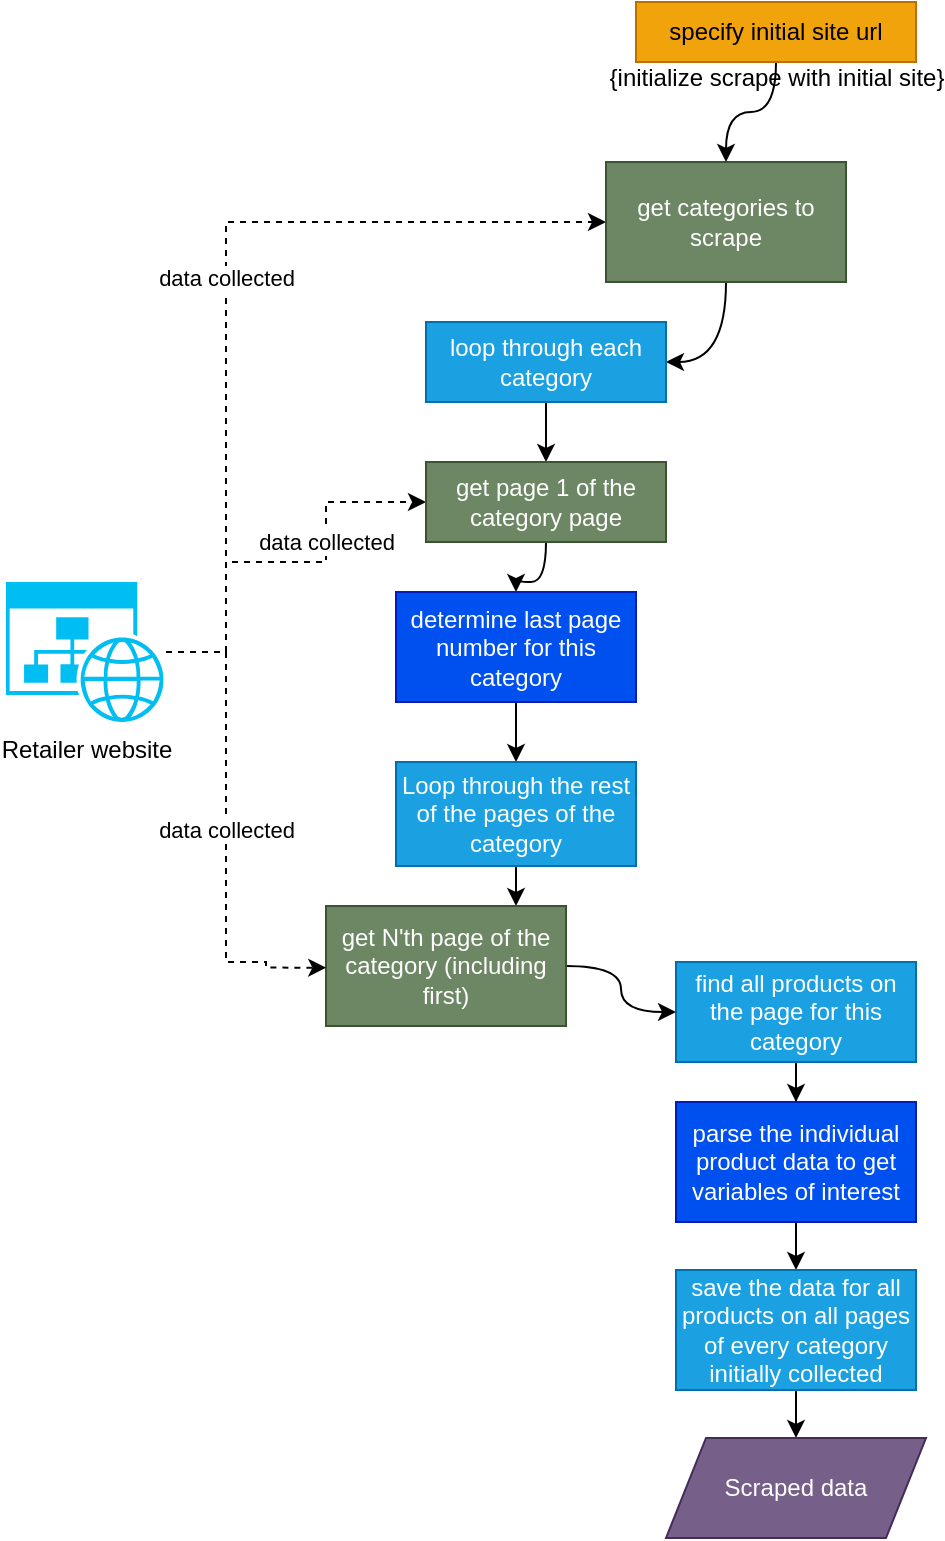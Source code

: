 <mxfile version="24.7.8">
  <diagram name="overall_map" id="vRsRPPbaaVLcXKzQXlP0">
    <mxGraphModel dx="1728" dy="1004" grid="1" gridSize="10" guides="1" tooltips="1" connect="1" arrows="1" fold="1" page="1" pageScale="1" pageWidth="850" pageHeight="1100" math="0" shadow="0">
      <root>
        <mxCell id="0" />
        <mxCell id="1" parent="0" />
        <mxCell id="OJj20zITUU0tehH8iank-43" value="data collected" style="edgeStyle=orthogonalEdgeStyle;rounded=0;orthogonalLoop=1;jettySize=auto;html=1;entryX=0;entryY=0.5;entryDx=0;entryDy=0;dashed=1;" edge="1" parent="1" source="OJj20zITUU0tehH8iank-1" target="OJj20zITUU0tehH8iank-2">
          <mxGeometry relative="1" as="geometry">
            <Array as="points">
              <mxPoint x="280" y="455" />
              <mxPoint x="280" y="240" />
            </Array>
          </mxGeometry>
        </mxCell>
        <mxCell id="OJj20zITUU0tehH8iank-45" value="data collected" style="edgeStyle=orthogonalEdgeStyle;rounded=0;orthogonalLoop=1;jettySize=auto;html=1;entryX=0;entryY=0.5;entryDx=0;entryDy=0;dashed=1;" edge="1" parent="1" source="OJj20zITUU0tehH8iank-1" target="OJj20zITUU0tehH8iank-4">
          <mxGeometry x="0.317" relative="1" as="geometry">
            <Array as="points">
              <mxPoint x="280" y="455" />
              <mxPoint x="280" y="410" />
              <mxPoint x="330" y="410" />
              <mxPoint x="330" y="380" />
            </Array>
            <mxPoint as="offset" />
          </mxGeometry>
        </mxCell>
        <mxCell id="OJj20zITUU0tehH8iank-1" value="Retailer website" style="verticalLabelPosition=bottom;html=1;verticalAlign=top;align=center;strokeColor=none;fillColor=#00BEF2;shape=mxgraph.azure.website_generic;pointerEvents=1;" vertex="1" parent="1">
          <mxGeometry x="170" y="420" width="80" height="70" as="geometry" />
        </mxCell>
        <mxCell id="OJj20zITUU0tehH8iank-46" style="edgeStyle=orthogonalEdgeStyle;rounded=0;orthogonalLoop=1;jettySize=auto;html=1;entryX=1;entryY=0.5;entryDx=0;entryDy=0;curved=1;" edge="1" parent="1" source="OJj20zITUU0tehH8iank-2" target="OJj20zITUU0tehH8iank-3">
          <mxGeometry relative="1" as="geometry" />
        </mxCell>
        <mxCell id="OJj20zITUU0tehH8iank-2" value="get categories to scrape" style="rounded=0;whiteSpace=wrap;html=1;fillColor=#6d8764;fontColor=#ffffff;strokeColor=#3A5431;" vertex="1" parent="1">
          <mxGeometry x="470" y="210" width="120" height="60" as="geometry" />
        </mxCell>
        <mxCell id="OJj20zITUU0tehH8iank-23" style="edgeStyle=orthogonalEdgeStyle;rounded=0;orthogonalLoop=1;jettySize=auto;html=1;curved=1;" edge="1" parent="1" source="OJj20zITUU0tehH8iank-3" target="OJj20zITUU0tehH8iank-4">
          <mxGeometry relative="1" as="geometry" />
        </mxCell>
        <mxCell id="OJj20zITUU0tehH8iank-3" value="loop through each category" style="rounded=0;whiteSpace=wrap;html=1;fillColor=#1ba1e2;fontColor=#ffffff;strokeColor=#006EAF;" vertex="1" parent="1">
          <mxGeometry x="380" y="290" width="120" height="40" as="geometry" />
        </mxCell>
        <mxCell id="OJj20zITUU0tehH8iank-32" style="edgeStyle=orthogonalEdgeStyle;rounded=0;orthogonalLoop=1;jettySize=auto;html=1;curved=1;" edge="1" parent="1" source="OJj20zITUU0tehH8iank-4" target="OJj20zITUU0tehH8iank-28">
          <mxGeometry relative="1" as="geometry" />
        </mxCell>
        <mxCell id="OJj20zITUU0tehH8iank-4" value="get page 1 of the category page" style="rounded=0;whiteSpace=wrap;html=1;fillColor=#6d8764;fontColor=#ffffff;strokeColor=#3A5431;" vertex="1" parent="1">
          <mxGeometry x="380" y="360" width="120" height="40" as="geometry" />
        </mxCell>
        <mxCell id="OJj20zITUU0tehH8iank-36" style="edgeStyle=orthogonalEdgeStyle;rounded=0;orthogonalLoop=1;jettySize=auto;html=1;entryX=0.5;entryY=0;entryDx=0;entryDy=0;" edge="1" parent="1" source="OJj20zITUU0tehH8iank-5" target="OJj20zITUU0tehH8iank-6">
          <mxGeometry relative="1" as="geometry" />
        </mxCell>
        <mxCell id="OJj20zITUU0tehH8iank-5" value="find all products on the page for this category" style="rounded=0;whiteSpace=wrap;html=1;fillColor=#1ba1e2;fontColor=#ffffff;strokeColor=#006EAF;" vertex="1" parent="1">
          <mxGeometry x="505" y="610" width="120" height="50" as="geometry" />
        </mxCell>
        <mxCell id="OJj20zITUU0tehH8iank-37" style="edgeStyle=orthogonalEdgeStyle;rounded=0;orthogonalLoop=1;jettySize=auto;html=1;" edge="1" parent="1" source="OJj20zITUU0tehH8iank-6" target="OJj20zITUU0tehH8iank-7">
          <mxGeometry relative="1" as="geometry" />
        </mxCell>
        <mxCell id="OJj20zITUU0tehH8iank-6" value="parse the individual product data to get variables of interest" style="rounded=0;whiteSpace=wrap;html=1;fillColor=#0050ef;fontColor=#ffffff;strokeColor=#001DBC;" vertex="1" parent="1">
          <mxGeometry x="505" y="680" width="120" height="60" as="geometry" />
        </mxCell>
        <mxCell id="OJj20zITUU0tehH8iank-38" style="edgeStyle=orthogonalEdgeStyle;rounded=0;orthogonalLoop=1;jettySize=auto;html=1;" edge="1" parent="1" source="OJj20zITUU0tehH8iank-7" target="OJj20zITUU0tehH8iank-17">
          <mxGeometry relative="1" as="geometry" />
        </mxCell>
        <mxCell id="OJj20zITUU0tehH8iank-7" value="save the data for all products on all pages of every category initially collected" style="rounded=0;whiteSpace=wrap;html=1;fillColor=#1ba1e2;fontColor=#ffffff;strokeColor=#006EAF;" vertex="1" parent="1">
          <mxGeometry x="505" y="764" width="120" height="60" as="geometry" />
        </mxCell>
        <mxCell id="OJj20zITUU0tehH8iank-21" style="edgeStyle=orthogonalEdgeStyle;rounded=0;orthogonalLoop=1;jettySize=auto;html=1;entryX=0.5;entryY=0;entryDx=0;entryDy=0;curved=1;" edge="1" parent="1" source="OJj20zITUU0tehH8iank-11" target="OJj20zITUU0tehH8iank-2">
          <mxGeometry relative="1" as="geometry" />
        </mxCell>
        <mxCell id="OJj20zITUU0tehH8iank-11" value="specify initial site url" style="html=1;align=center;verticalAlign=middle;rounded=0;absoluteArcSize=1;arcSize=10;dashed=0;whiteSpace=wrap;fillColor=#f0a30a;fontColor=#000000;strokeColor=#BD7000;" vertex="1" parent="1">
          <mxGeometry x="485" y="130" width="140" height="30" as="geometry" />
        </mxCell>
        <mxCell id="OJj20zITUU0tehH8iank-12" value="{initialize scrape with initial site}" style="text;verticalAlign=middle;align=center;html=1;" vertex="1" parent="OJj20zITUU0tehH8iank-11">
          <mxGeometry y="30" width="140" height="15" as="geometry" />
        </mxCell>
        <mxCell id="OJj20zITUU0tehH8iank-17" value="Scraped data" style="shape=parallelogram;perimeter=parallelogramPerimeter;whiteSpace=wrap;html=1;fixedSize=1;fillColor=#76608a;fontColor=#ffffff;strokeColor=#432D57;" vertex="1" parent="1">
          <mxGeometry x="500" y="848" width="130" height="50" as="geometry" />
        </mxCell>
        <mxCell id="OJj20zITUU0tehH8iank-33" style="edgeStyle=orthogonalEdgeStyle;rounded=0;orthogonalLoop=1;jettySize=auto;html=1;" edge="1" parent="1" source="OJj20zITUU0tehH8iank-28" target="OJj20zITUU0tehH8iank-29">
          <mxGeometry relative="1" as="geometry" />
        </mxCell>
        <mxCell id="OJj20zITUU0tehH8iank-28" value="determine last page number for this category" style="rounded=0;whiteSpace=wrap;html=1;fillColor=#0050ef;fontColor=#ffffff;strokeColor=#001DBC;" vertex="1" parent="1">
          <mxGeometry x="365" y="425" width="120" height="55" as="geometry" />
        </mxCell>
        <mxCell id="OJj20zITUU0tehH8iank-42" style="edgeStyle=orthogonalEdgeStyle;rounded=0;orthogonalLoop=1;jettySize=auto;html=1;curved=1;" edge="1" parent="1" source="OJj20zITUU0tehH8iank-29" target="OJj20zITUU0tehH8iank-40">
          <mxGeometry relative="1" as="geometry">
            <Array as="points">
              <mxPoint x="425" y="630" />
              <mxPoint x="360" y="630" />
            </Array>
          </mxGeometry>
        </mxCell>
        <mxCell id="OJj20zITUU0tehH8iank-29" value="Loop through the rest of the pages of the category" style="rounded=0;whiteSpace=wrap;html=1;fillColor=#1ba1e2;fontColor=#ffffff;strokeColor=#006EAF;" vertex="1" parent="1">
          <mxGeometry x="365" y="510" width="120" height="52" as="geometry" />
        </mxCell>
        <mxCell id="OJj20zITUU0tehH8iank-41" style="edgeStyle=orthogonalEdgeStyle;rounded=0;orthogonalLoop=1;jettySize=auto;html=1;curved=1;" edge="1" parent="1" source="OJj20zITUU0tehH8iank-40" target="OJj20zITUU0tehH8iank-5">
          <mxGeometry relative="1" as="geometry" />
        </mxCell>
        <mxCell id="OJj20zITUU0tehH8iank-40" value="get N&#39;th page of the category (including first)" style="rounded=0;whiteSpace=wrap;html=1;fillColor=#6d8764;fontColor=#ffffff;strokeColor=#3A5431;" vertex="1" parent="1">
          <mxGeometry x="330" y="582" width="120" height="60" as="geometry" />
        </mxCell>
        <mxCell id="OJj20zITUU0tehH8iank-44" value="data collected" style="edgeStyle=orthogonalEdgeStyle;rounded=0;orthogonalLoop=1;jettySize=auto;html=1;dashed=1;entryX=0.001;entryY=0.514;entryDx=0;entryDy=0;entryPerimeter=0;" edge="1" parent="1" source="OJj20zITUU0tehH8iank-1" target="OJj20zITUU0tehH8iank-40">
          <mxGeometry relative="1" as="geometry">
            <mxPoint x="250" y="696" as="targetPoint" />
            <Array as="points">
              <mxPoint x="280" y="455" />
              <mxPoint x="280" y="610" />
              <mxPoint x="300" y="610" />
            </Array>
          </mxGeometry>
        </mxCell>
      </root>
    </mxGraphModel>
  </diagram>
</mxfile>
